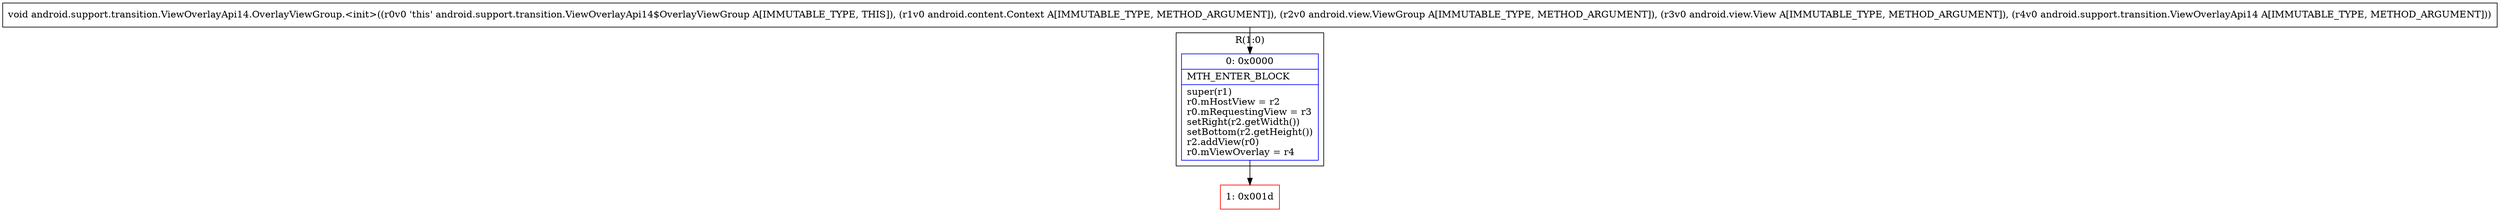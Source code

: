 digraph "CFG forandroid.support.transition.ViewOverlayApi14.OverlayViewGroup.\<init\>(Landroid\/content\/Context;Landroid\/view\/ViewGroup;Landroid\/view\/View;Landroid\/support\/transition\/ViewOverlayApi14;)V" {
subgraph cluster_Region_2064523635 {
label = "R(1:0)";
node [shape=record,color=blue];
Node_0 [shape=record,label="{0\:\ 0x0000|MTH_ENTER_BLOCK\l|super(r1)\lr0.mHostView = r2\lr0.mRequestingView = r3\lsetRight(r2.getWidth())\lsetBottom(r2.getHeight())\lr2.addView(r0)\lr0.mViewOverlay = r4\l}"];
}
Node_1 [shape=record,color=red,label="{1\:\ 0x001d}"];
MethodNode[shape=record,label="{void android.support.transition.ViewOverlayApi14.OverlayViewGroup.\<init\>((r0v0 'this' android.support.transition.ViewOverlayApi14$OverlayViewGroup A[IMMUTABLE_TYPE, THIS]), (r1v0 android.content.Context A[IMMUTABLE_TYPE, METHOD_ARGUMENT]), (r2v0 android.view.ViewGroup A[IMMUTABLE_TYPE, METHOD_ARGUMENT]), (r3v0 android.view.View A[IMMUTABLE_TYPE, METHOD_ARGUMENT]), (r4v0 android.support.transition.ViewOverlayApi14 A[IMMUTABLE_TYPE, METHOD_ARGUMENT])) }"];
MethodNode -> Node_0;
Node_0 -> Node_1;
}


